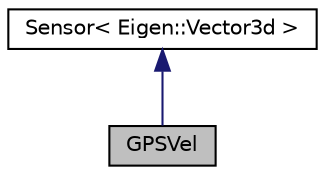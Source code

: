 digraph "GPSVel"
{
 // LATEX_PDF_SIZE
  edge [fontname="Helvetica",fontsize="10",labelfontname="Helvetica",labelfontsize="10"];
  node [fontname="Helvetica",fontsize="10",shape=record];
  Node1 [label="GPSVel",height=0.2,width=0.4,color="black", fillcolor="grey75", style="filled", fontcolor="black",tooltip="Representation of GPS velocity measure."];
  Node2 -> Node1 [dir="back",color="midnightblue",fontsize="10",style="solid"];
  Node2 [label="Sensor\< Eigen::Vector3d \>",height=0.2,width=0.4,color="black", fillcolor="white", style="filled",URL="$class_sensor.html",tooltip=" "];
}
